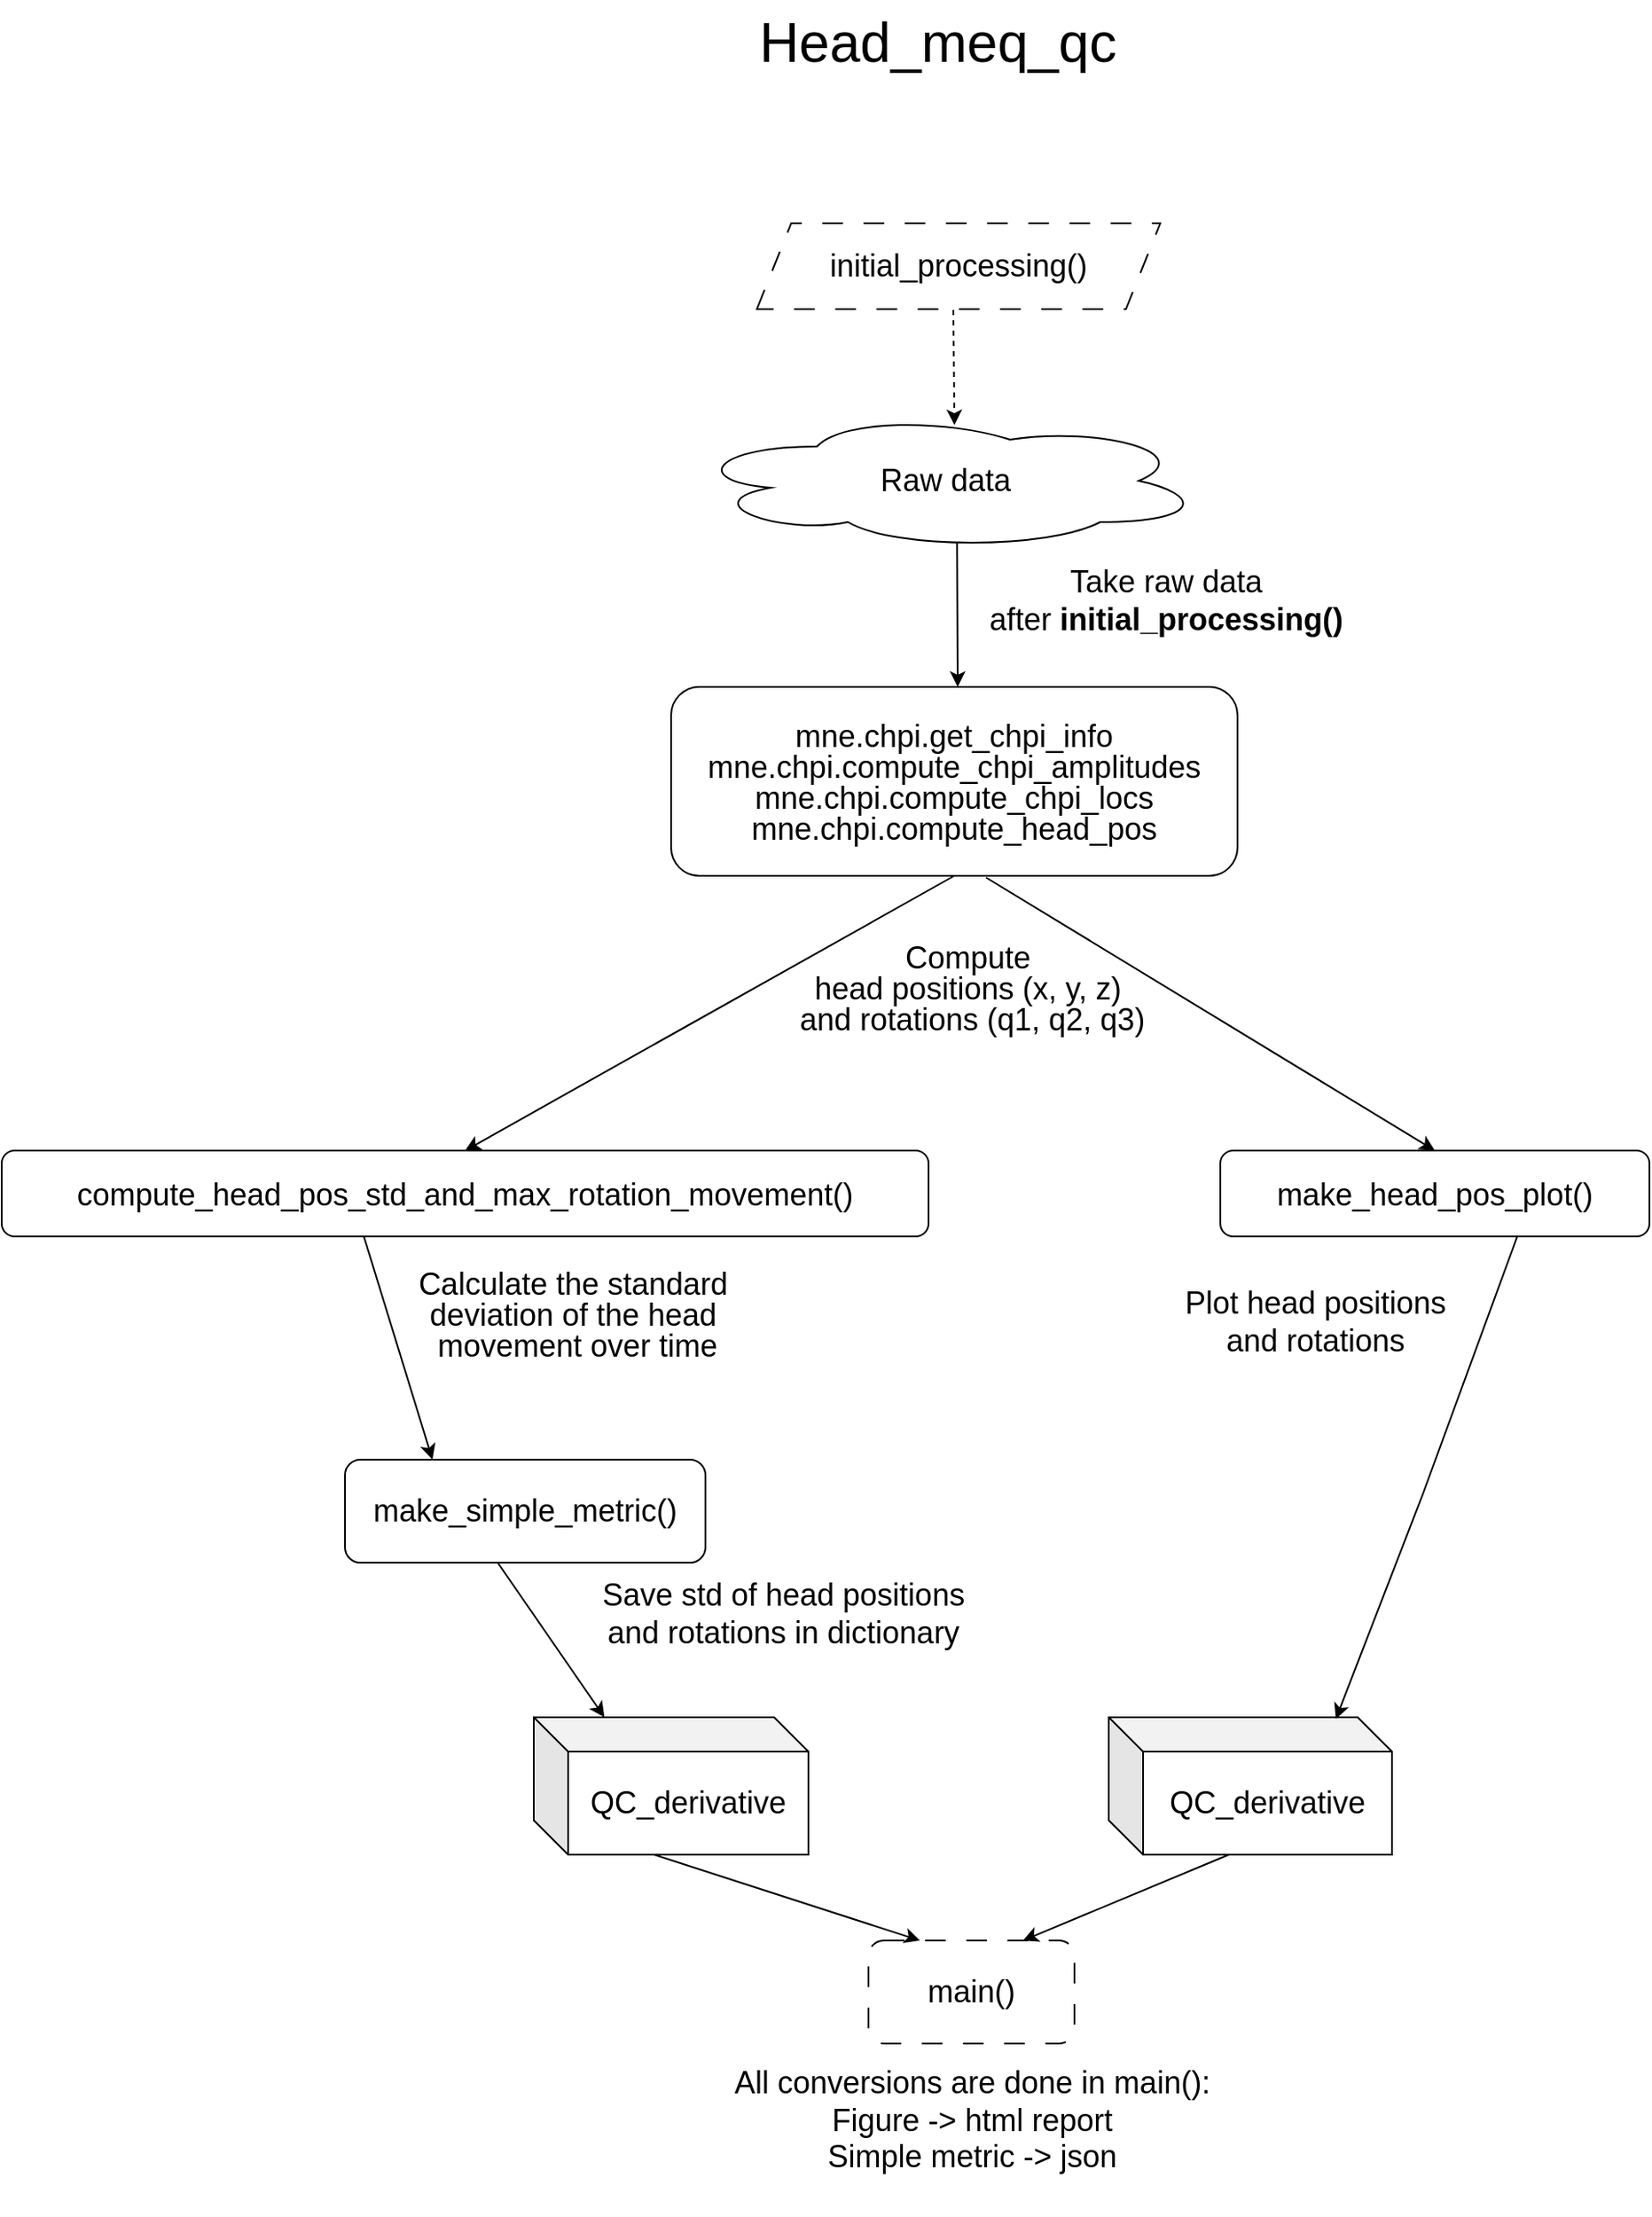 <mxfile version="20.8.16" type="device"><diagram name="Page-1" id="dtkTwhtDY3SrjnRo8XkO"><mxGraphModel dx="2765" dy="2019" grid="1" gridSize="10" guides="1" tooltips="1" connect="1" arrows="1" fold="1" page="0" pageScale="1" pageWidth="827" pageHeight="1169" math="0" shadow="0"><root><mxCell id="0"/><mxCell id="1" parent="0"/><mxCell id="6RqThpk2p5LJmknP2a9Y-5" value="&lt;div style=&quot;line-height: 18px; font-size: 18px;&quot;&gt;&lt;div style=&quot;font-size: 18px; line-height: 18px;&quot;&gt;mne.&lt;span style=&quot;font-size: 18px;&quot;&gt;chpi&lt;/span&gt;.&lt;span style=&quot;font-size: 18px;&quot;&gt;get_chpi_info&lt;/span&gt;&lt;/div&gt;&lt;div style=&quot;font-size: 18px; line-height: 18px;&quot;&gt;&lt;div style=&quot;line-height: 18px; font-size: 18px;&quot;&gt;mne.&lt;span style=&quot;font-size: 18px;&quot;&gt;chpi&lt;/span&gt;.&lt;span style=&quot;font-size: 18px;&quot;&gt;compute_chpi_amplitudes&lt;/span&gt;&lt;/div&gt;&lt;div style=&quot;line-height: 18px; font-size: 18px;&quot;&gt;&lt;div style=&quot;line-height: 18px; font-size: 18px;&quot;&gt;mne.&lt;span style=&quot;font-size: 18px;&quot;&gt;chpi&lt;/span&gt;.&lt;span style=&quot;font-size: 18px;&quot;&gt;compute_chpi_locs&lt;/span&gt;&lt;/div&gt;&lt;div style=&quot;line-height: 18px; font-size: 18px;&quot;&gt;&lt;div style=&quot;line-height: 18px; font-size: 18px;&quot;&gt;mne.&lt;span style=&quot;font-size: 18px;&quot;&gt;chpi&lt;/span&gt;.&lt;span style=&quot;font-size: 18px;&quot;&gt;compute_head_pos&lt;/span&gt;&lt;/div&gt;&lt;/div&gt;&lt;/div&gt;&lt;/div&gt;&lt;/div&gt;" style="rounded=1;whiteSpace=wrap;html=1;fontSize=18;fontFamily=Helvetica;fontColor=#000000;" parent="1" vertex="1"><mxGeometry x="490" y="80" width="330" height="110" as="geometry"/></mxCell><mxCell id="6RqThpk2p5LJmknP2a9Y-6" value="&lt;div style=&quot;line-height: 18px; font-size: 18px;&quot;&gt;&lt;div style=&quot;font-size: 18px; line-height: 18px;&quot;&gt;compute_head_pos_std_and_max_rotation_movement()&lt;/div&gt;&lt;/div&gt;" style="rounded=1;whiteSpace=wrap;html=1;fontSize=18;fontFamily=Helvetica;fontColor=#000000;" parent="1" vertex="1"><mxGeometry x="100" y="350" width="540" height="50" as="geometry"/></mxCell><mxCell id="6RqThpk2p5LJmknP2a9Y-7" value="" style="endArrow=classic;html=1;rounded=0;entryX=0.5;entryY=0;entryDx=0;entryDy=0;fontSize=18;fontFamily=Helvetica;exitX=0.5;exitY=1;exitDx=0;exitDy=0;fontColor=#000000;" parent="1" target="6RqThpk2p5LJmknP2a9Y-6" edge="1" source="6RqThpk2p5LJmknP2a9Y-5"><mxGeometry width="50" height="50" relative="1" as="geometry"><mxPoint x="610" y="200" as="sourcePoint"/><mxPoint x="360" y="520" as="targetPoint"/></mxGeometry></mxCell><mxCell id="6RqThpk2p5LJmknP2a9Y-9" value="" style="endArrow=classic;html=1;rounded=0;exitX=0.5;exitY=1;exitDx=0;exitDy=0;fontSize=18;fontFamily=Helvetica;entryX=0.476;entryY=0;entryDx=0;entryDy=0;entryPerimeter=0;fontColor=#000000;" parent="1" edge="1"><mxGeometry width="50" height="50" relative="1" as="geometry"><mxPoint x="311" y="400" as="sourcePoint"/><mxPoint x="350.96" y="530" as="targetPoint"/></mxGeometry></mxCell><mxCell id="6RqThpk2p5LJmknP2a9Y-14" value="QC_derivative" style="shape=cube;whiteSpace=wrap;html=1;boundedLbl=1;backgroundOutline=1;darkOpacity=0.05;darkOpacity2=0.1;fontSize=18;fontFamily=Helvetica;fontColor=#000000;" parent="1" vertex="1"><mxGeometry x="410" y="680" width="160" height="80" as="geometry"/></mxCell><mxCell id="6RqThpk2p5LJmknP2a9Y-20" value="main()" style="rounded=1;whiteSpace=wrap;html=1;fontSize=18;fontFamily=Helvetica;fontColor=#000000;dashed=1;dashPattern=12 12;" parent="1" vertex="1"><mxGeometry x="605" y="810" width="120" height="60" as="geometry"/></mxCell><mxCell id="6RqThpk2p5LJmknP2a9Y-21" value="" style="endArrow=classic;html=1;rounded=0;exitX=0;exitY=0;exitDx=70;exitDy=80;exitPerimeter=0;entryX=0.25;entryY=0;entryDx=0;entryDy=0;fontSize=18;fontFamily=Helvetica;fontColor=#000000;" parent="1" source="6RqThpk2p5LJmknP2a9Y-14" target="6RqThpk2p5LJmknP2a9Y-20" edge="1"><mxGeometry width="50" height="50" relative="1" as="geometry"><mxPoint x="670" y="610" as="sourcePoint"/><mxPoint x="720" y="560" as="targetPoint"/></mxGeometry></mxCell><mxCell id="6RqThpk2p5LJmknP2a9Y-22" value="" style="endArrow=classic;html=1;rounded=0;exitX=0;exitY=0;exitDx=70;exitDy=80;exitPerimeter=0;entryX=0.75;entryY=0;entryDx=0;entryDy=0;fontSize=18;fontFamily=Helvetica;fontColor=#000000;" parent="1" source="6RqThpk2p5LJmknP2a9Y-19" target="6RqThpk2p5LJmknP2a9Y-20" edge="1"><mxGeometry width="50" height="50" relative="1" as="geometry"><mxPoint x="380" y="850" as="sourcePoint"/><mxPoint x="670" y="990" as="targetPoint"/></mxGeometry></mxCell><mxCell id="6RqThpk2p5LJmknP2a9Y-24" value="&lt;p style=&quot;font-size: 18px;&quot;&gt;All conversions are done in main():&lt;br style=&quot;font-size: 18px;&quot;&gt;Figure -&amp;gt; html report&lt;br style=&quot;font-size: 18px;&quot;&gt;Simple metric -&amp;gt; json&lt;/p&gt;" style="text;html=1;align=center;verticalAlign=middle;resizable=0;points=[];autosize=1;strokeColor=none;fillColor=none;fontSize=18;fontFamily=Helvetica;spacing=1;fontColor=#000000;" parent="1" vertex="1"><mxGeometry x="515" y="860" width="300" height="110" as="geometry"/></mxCell><mxCell id="6RqThpk2p5LJmknP2a9Y-16" value="make_simple_metric()" style="rounded=1;whiteSpace=wrap;html=1;fontSize=18;fontFamily=Helvetica;fontColor=#000000;" parent="1" vertex="1"><mxGeometry x="300" y="530" width="210" height="60" as="geometry"/></mxCell><mxCell id="6RqThpk2p5LJmknP2a9Y-17" value="" style="endArrow=classic;html=1;rounded=0;exitX=0.562;exitY=1;exitDx=0;exitDy=0;fontSize=18;fontFamily=Helvetica;entryX=0.376;entryY=0;entryDx=0;entryDy=0;entryPerimeter=0;exitPerimeter=0;fontColor=#000000;" parent="1" edge="1"><mxGeometry width="50" height="50" relative="1" as="geometry"><mxPoint x="389.02" y="590" as="sourcePoint"/><mxPoint x="451.16" y="680" as="targetPoint"/></mxGeometry></mxCell><mxCell id="6RqThpk2p5LJmknP2a9Y-19" value="QC_derivative" style="shape=cube;whiteSpace=wrap;html=1;boundedLbl=1;backgroundOutline=1;darkOpacity=0.05;darkOpacity2=0.1;fontSize=18;fontFamily=Helvetica;fontColor=#000000;" parent="1" vertex="1"><mxGeometry x="745" y="680" width="165" height="80" as="geometry"/></mxCell><mxCell id="lJstjDnfzTnsdC9-dKv9-4" value="" style="endArrow=classic;html=1;rounded=0;fontSize=18;exitX=0.522;exitY=0.938;exitDx=0;exitDy=0;exitPerimeter=0;fontFamily=Helvetica;fontColor=#000000;" parent="1" source="6RqThpk2p5LJmknP2a9Y-1" edge="1"><mxGeometry width="50" height="50" relative="1" as="geometry"><mxPoint x="644" y="-20" as="sourcePoint"/><mxPoint x="657" y="80" as="targetPoint"/></mxGeometry></mxCell><mxCell id="lJstjDnfzTnsdC9-dKv9-14" value="&lt;font style=&quot;font-size: 32px;&quot;&gt;Head_meq_qc&lt;/font&gt;" style="text;html=1;align=center;verticalAlign=middle;resizable=0;points=[];autosize=1;strokeColor=none;fillColor=none;fontSize=18;fontFamily=Helvetica;" parent="1" vertex="1"><mxGeometry x="530" y="-320" width="230" height="50" as="geometry"/></mxCell><mxCell id="SHIPtr8uKrU681r2X0qC-1" value="&lt;div style=&quot;line-height: 18px; font-size: 18px;&quot;&gt;Compute&amp;nbsp;&lt;/div&gt;&lt;div style=&quot;line-height: 18px; font-size: 18px;&quot;&gt;head&amp;nbsp;&lt;span style=&quot;background-color: initial; font-size: 18px;&quot;&gt;positions (x, y, z)&amp;nbsp;&lt;/span&gt;&lt;/div&gt;&lt;div style=&quot;line-height: 18px; font-size: 18px;&quot;&gt;and rotations (q1, q2, q3)&lt;/div&gt;" style="text;html=1;align=center;verticalAlign=middle;resizable=0;points=[];autosize=1;strokeColor=none;fillColor=none;fontSize=18;fontFamily=Helvetica;fontColor=#000000;" vertex="1" parent="1"><mxGeometry x="555" y="220" width="220" height="70" as="geometry"/></mxCell><mxCell id="SHIPtr8uKrU681r2X0qC-2" value="&lt;div style=&quot;line-height: 18px; font-size: 18px;&quot;&gt;make_head_pos_plot()&lt;/div&gt;" style="rounded=1;whiteSpace=wrap;html=1;fontSize=18;fontFamily=Helvetica;fontColor=#000000;" vertex="1" parent="1"><mxGeometry x="810" y="350" width="250" height="50" as="geometry"/></mxCell><mxCell id="SHIPtr8uKrU681r2X0qC-3" value="" style="endArrow=classic;html=1;rounded=0;entryX=0.5;entryY=0;entryDx=0;entryDy=0;fontSize=18;fontFamily=Helvetica;exitX=0.556;exitY=1.009;exitDx=0;exitDy=0;exitPerimeter=0;fontColor=#000000;" edge="1" parent="1" source="6RqThpk2p5LJmknP2a9Y-5" target="SHIPtr8uKrU681r2X0qC-2"><mxGeometry width="50" height="50" relative="1" as="geometry"><mxPoint x="622.5" y="200" as="sourcePoint"/><mxPoint x="485" y="420" as="targetPoint"/></mxGeometry></mxCell><mxCell id="SHIPtr8uKrU681r2X0qC-4" value="Plot head positions &lt;br style=&quot;font-size: 18px;&quot;&gt;and rotations" style="text;html=1;align=center;verticalAlign=middle;resizable=0;points=[];autosize=1;strokeColor=none;fillColor=none;fontSize=18;fontFamily=Helvetica;fontColor=#000000;" vertex="1" parent="1"><mxGeometry x="775" y="420" width="180" height="60" as="geometry"/></mxCell><mxCell id="SHIPtr8uKrU681r2X0qC-5" value="" style="endArrow=classic;html=1;rounded=0;exitX=0.5;exitY=1;exitDx=0;exitDy=0;entryX=0.511;entryY=0.013;entryDx=0;entryDy=0;entryPerimeter=0;fontSize=18;fontFamily=Helvetica;fontColor=#000000;" edge="1" parent="1"><mxGeometry width="50" height="50" relative="1" as="geometry"><mxPoint x="983" y="400" as="sourcePoint"/><mxPoint x="877.315" y="681.04" as="targetPoint"/><Array as="points"><mxPoint x="928" y="550"/></Array></mxGeometry></mxCell><mxCell id="SHIPtr8uKrU681r2X0qC-6" value="&lt;div style=&quot;line-height: 18px; font-size: 18px;&quot;&gt;&lt;font style=&quot;font-size: 18px;&quot;&gt;Calculate the standard&amp;nbsp;&lt;/font&gt;&lt;/div&gt;&lt;div style=&quot;line-height: 18px; font-size: 18px;&quot;&gt;&lt;font style=&quot;font-size: 18px;&quot;&gt;deviation&amp;nbsp;&lt;/font&gt;&lt;span style=&quot;background-color: initial; font-size: 18px;&quot;&gt;of the head&amp;nbsp;&lt;/span&gt;&lt;/div&gt;&lt;div style=&quot;line-height: 18px; font-size: 18px;&quot;&gt;&lt;span style=&quot;background-color: initial; font-size: 18px;&quot;&gt;movement&lt;/span&gt;&lt;span style=&quot;background-color: initial; font-size: 18px;&quot;&gt;&amp;nbsp;over time&lt;/span&gt;&lt;/div&gt;" style="text;html=1;align=center;verticalAlign=middle;resizable=0;points=[];autosize=1;strokeColor=none;fillColor=none;fontFamily=Helvetica;fontSize=18;fontColor=#000000;" vertex="1" parent="1"><mxGeometry x="330" y="410" width="210" height="70" as="geometry"/></mxCell><mxCell id="SHIPtr8uKrU681r2X0qC-7" value="Save std of head positions &lt;br&gt;and rotations in dictionary" style="text;html=1;align=center;verticalAlign=middle;resizable=0;points=[];autosize=1;strokeColor=none;fillColor=none;fontSize=18;fontFamily=Helvetica;fontColor=#000000;" vertex="1" parent="1"><mxGeometry x="440" y="590" width="230" height="60" as="geometry"/></mxCell><mxCell id="SHIPtr8uKrU681r2X0qC-9" value="" style="group" vertex="1" connectable="0" parent="1"><mxGeometry x="500" y="-190" width="392.5" height="250" as="geometry"/></mxCell><mxCell id="6RqThpk2p5LJmknP2a9Y-1" value="Raw data" style="ellipse;shape=cloud;whiteSpace=wrap;html=1;fontFamily=Helvetica;fontSize=18;fontColor=#000000;" parent="SHIPtr8uKrU681r2X0qC-9" vertex="1"><mxGeometry y="110" width="300" height="80" as="geometry"/></mxCell><mxCell id="6RqThpk2p5LJmknP2a9Y-2" value="&lt;font style=&quot;font-size: 18px;&quot;&gt;Take raw data &lt;br style=&quot;font-size: 18px;&quot;&gt;after &lt;b style=&quot;font-size: 18px;&quot;&gt;initial_processing()&lt;/b&gt;&lt;/font&gt;" style="text;html=1;align=center;verticalAlign=middle;resizable=0;points=[];autosize=1;strokeColor=none;fillColor=none;fontSize=18;fontFamily=Helvetica;fontColor=#000000;" parent="SHIPtr8uKrU681r2X0qC-9" vertex="1"><mxGeometry x="162.5" y="190" width="230" height="60" as="geometry"/></mxCell><mxCell id="lJstjDnfzTnsdC9-dKv9-10" value="initial_processing()" style="shape=parallelogram;perimeter=parallelogramPerimeter;whiteSpace=wrap;html=1;fixedSize=1;fontFamily=Helvetica;fontSize=18;dashed=1;dashPattern=12 12;fontColor=#000000;" parent="SHIPtr8uKrU681r2X0qC-9" vertex="1"><mxGeometry x="40" width="235" height="50" as="geometry"/></mxCell><mxCell id="lJstjDnfzTnsdC9-dKv9-13" value="" style="endArrow=classic;html=1;rounded=0;fontFamily=Helvetica;fontSize=18;dashed=1;exitX=0.487;exitY=1.01;exitDx=0;exitDy=0;entryX=0.517;entryY=0.094;entryDx=0;entryDy=0;entryPerimeter=0;exitPerimeter=0;fontColor=#000000;" parent="SHIPtr8uKrU681r2X0qC-9" edge="1" target="6RqThpk2p5LJmknP2a9Y-1" source="lJstjDnfzTnsdC9-dKv9-10"><mxGeometry width="50" height="50" relative="1" as="geometry"><mxPoint x="154.5" y="-20" as="sourcePoint"/><mxPoint x="155.4" y="96.32" as="targetPoint"/></mxGeometry></mxCell></root></mxGraphModel></diagram></mxfile>